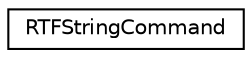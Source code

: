 digraph "类继承关系图"
{
  edge [fontname="Helvetica",fontsize="10",labelfontname="Helvetica",labelfontsize="10"];
  node [fontname="Helvetica",fontsize="10",shape=record];
  rankdir="LR";
  Node0 [label="RTFStringCommand",height=0.2,width=0.4,color="black", fillcolor="white", style="filled",URL="$struct_r_t_f_string_command.html"];
}

